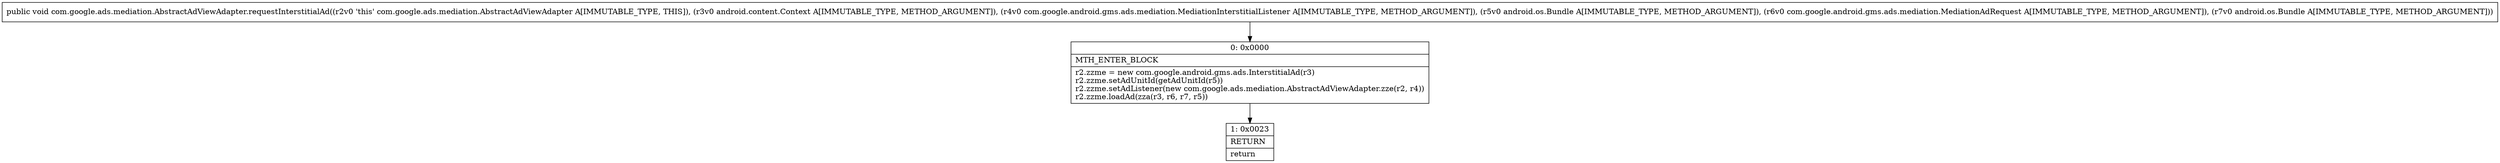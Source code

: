 digraph "CFG forcom.google.ads.mediation.AbstractAdViewAdapter.requestInterstitialAd(Landroid\/content\/Context;Lcom\/google\/android\/gms\/ads\/mediation\/MediationInterstitialListener;Landroid\/os\/Bundle;Lcom\/google\/android\/gms\/ads\/mediation\/MediationAdRequest;Landroid\/os\/Bundle;)V" {
Node_0 [shape=record,label="{0\:\ 0x0000|MTH_ENTER_BLOCK\l|r2.zzme = new com.google.android.gms.ads.InterstitialAd(r3)\lr2.zzme.setAdUnitId(getAdUnitId(r5))\lr2.zzme.setAdListener(new com.google.ads.mediation.AbstractAdViewAdapter.zze(r2, r4))\lr2.zzme.loadAd(zza(r3, r6, r7, r5))\l}"];
Node_1 [shape=record,label="{1\:\ 0x0023|RETURN\l|return\l}"];
MethodNode[shape=record,label="{public void com.google.ads.mediation.AbstractAdViewAdapter.requestInterstitialAd((r2v0 'this' com.google.ads.mediation.AbstractAdViewAdapter A[IMMUTABLE_TYPE, THIS]), (r3v0 android.content.Context A[IMMUTABLE_TYPE, METHOD_ARGUMENT]), (r4v0 com.google.android.gms.ads.mediation.MediationInterstitialListener A[IMMUTABLE_TYPE, METHOD_ARGUMENT]), (r5v0 android.os.Bundle A[IMMUTABLE_TYPE, METHOD_ARGUMENT]), (r6v0 com.google.android.gms.ads.mediation.MediationAdRequest A[IMMUTABLE_TYPE, METHOD_ARGUMENT]), (r7v0 android.os.Bundle A[IMMUTABLE_TYPE, METHOD_ARGUMENT])) }"];
MethodNode -> Node_0;
Node_0 -> Node_1;
}

